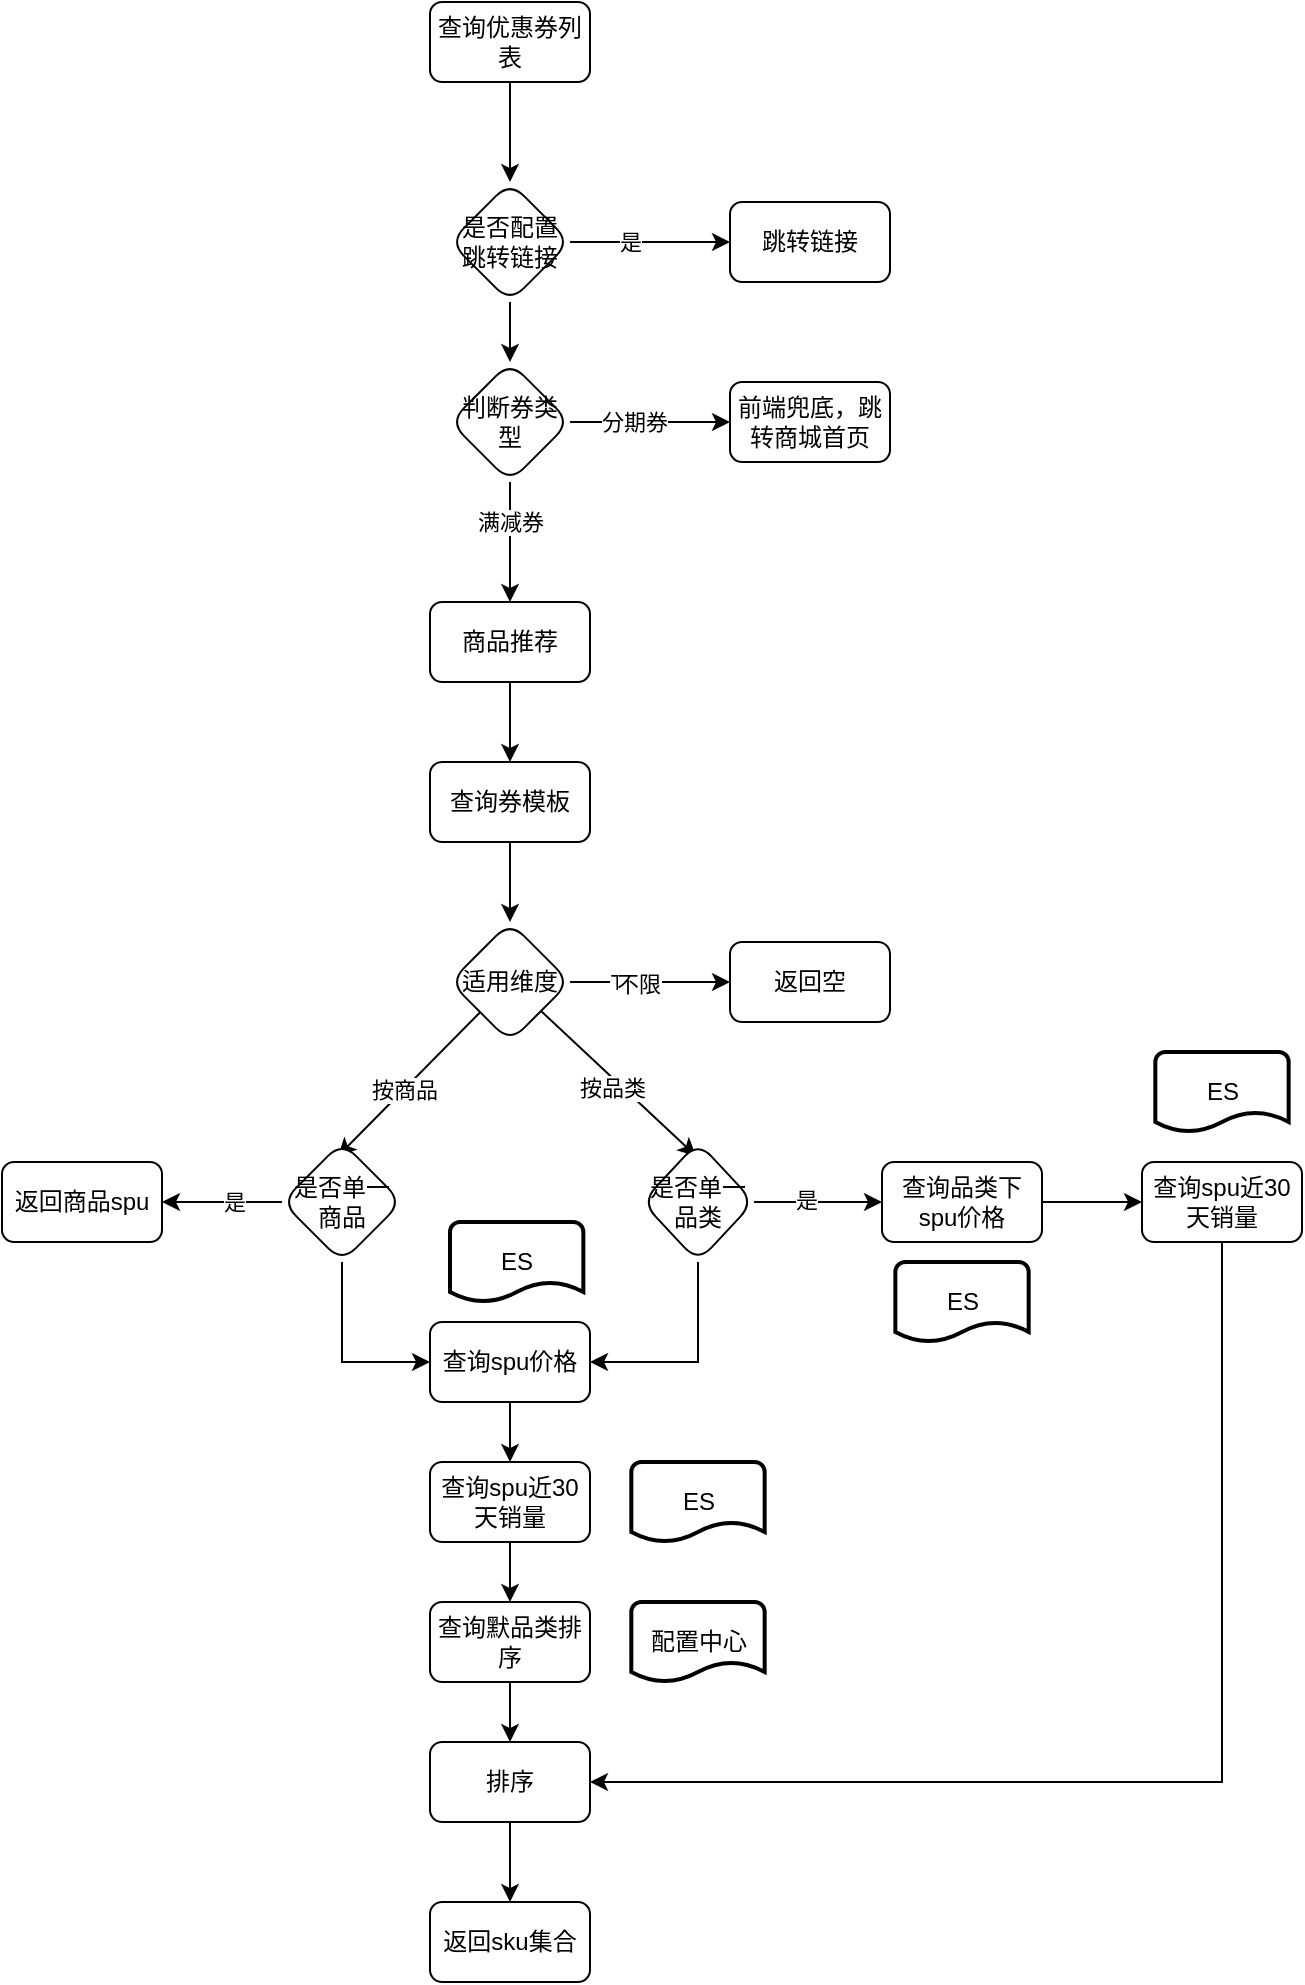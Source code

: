 <mxfile version="21.6.6" type="github">
  <diagram name="第 1 页" id="cRqL5wL2QrjcG-yW-abp">
    <mxGraphModel dx="1379" dy="876" grid="1" gridSize="10" guides="1" tooltips="1" connect="1" arrows="1" fold="1" page="1" pageScale="1" pageWidth="827" pageHeight="1169" math="0" shadow="0">
      <root>
        <mxCell id="0" />
        <mxCell id="1" parent="0" />
        <mxCell id="9b4i9IM0yIl_E8x_9MC1-3" style="edgeStyle=orthogonalEdgeStyle;rounded=0;orthogonalLoop=1;jettySize=auto;html=1;" parent="1" source="9b4i9IM0yIl_E8x_9MC1-1" target="9b4i9IM0yIl_E8x_9MC1-2" edge="1">
          <mxGeometry relative="1" as="geometry" />
        </mxCell>
        <mxCell id="9b4i9IM0yIl_E8x_9MC1-1" value="商品推荐" style="rounded=1;whiteSpace=wrap;html=1;" parent="1" vertex="1">
          <mxGeometry x="334" y="360" width="80" height="40" as="geometry" />
        </mxCell>
        <mxCell id="9b4i9IM0yIl_E8x_9MC1-22" style="edgeStyle=orthogonalEdgeStyle;rounded=0;orthogonalLoop=1;jettySize=auto;html=1;entryX=0.5;entryY=0;entryDx=0;entryDy=0;" parent="1" source="9b4i9IM0yIl_E8x_9MC1-2" target="9b4i9IM0yIl_E8x_9MC1-21" edge="1">
          <mxGeometry relative="1" as="geometry" />
        </mxCell>
        <mxCell id="9b4i9IM0yIl_E8x_9MC1-2" value="查询券模板" style="rounded=1;whiteSpace=wrap;html=1;" parent="1" vertex="1">
          <mxGeometry x="334" y="440" width="80" height="40" as="geometry" />
        </mxCell>
        <mxCell id="9b4i9IM0yIl_E8x_9MC1-8" value="" style="edgeStyle=orthogonalEdgeStyle;rounded=0;orthogonalLoop=1;jettySize=auto;html=1;" parent="1" source="9b4i9IM0yIl_E8x_9MC1-6" target="9b4i9IM0yIl_E8x_9MC1-7" edge="1">
          <mxGeometry relative="1" as="geometry" />
        </mxCell>
        <mxCell id="9b4i9IM0yIl_E8x_9MC1-6" value="查询优惠券列表" style="rounded=1;whiteSpace=wrap;html=1;" parent="1" vertex="1">
          <mxGeometry x="334" y="60" width="80" height="40" as="geometry" />
        </mxCell>
        <mxCell id="9b4i9IM0yIl_E8x_9MC1-10" style="edgeStyle=orthogonalEdgeStyle;rounded=0;orthogonalLoop=1;jettySize=auto;html=1;entryX=0;entryY=0.5;entryDx=0;entryDy=0;" parent="1" source="9b4i9IM0yIl_E8x_9MC1-7" target="9b4i9IM0yIl_E8x_9MC1-9" edge="1">
          <mxGeometry relative="1" as="geometry" />
        </mxCell>
        <mxCell id="9b4i9IM0yIl_E8x_9MC1-11" value="是" style="edgeLabel;html=1;align=center;verticalAlign=middle;resizable=0;points=[];" parent="9b4i9IM0yIl_E8x_9MC1-10" vertex="1" connectable="0">
          <mxGeometry x="-0.425" y="-1" relative="1" as="geometry">
            <mxPoint x="7" y="-1" as="offset" />
          </mxGeometry>
        </mxCell>
        <mxCell id="9b4i9IM0yIl_E8x_9MC1-18" style="edgeStyle=orthogonalEdgeStyle;rounded=0;orthogonalLoop=1;jettySize=auto;html=1;entryX=0.5;entryY=0;entryDx=0;entryDy=0;" parent="1" source="9b4i9IM0yIl_E8x_9MC1-7" target="9b4i9IM0yIl_E8x_9MC1-12" edge="1">
          <mxGeometry relative="1" as="geometry" />
        </mxCell>
        <mxCell id="9b4i9IM0yIl_E8x_9MC1-7" value="是否配置跳转链接" style="rhombus;whiteSpace=wrap;html=1;rounded=1;" parent="1" vertex="1">
          <mxGeometry x="344" y="150" width="60" height="60" as="geometry" />
        </mxCell>
        <mxCell id="9b4i9IM0yIl_E8x_9MC1-9" value="跳转链接" style="rounded=1;whiteSpace=wrap;html=1;" parent="1" vertex="1">
          <mxGeometry x="484" y="160" width="80" height="40" as="geometry" />
        </mxCell>
        <mxCell id="9b4i9IM0yIl_E8x_9MC1-14" style="edgeStyle=orthogonalEdgeStyle;rounded=0;orthogonalLoop=1;jettySize=auto;html=1;exitX=1;exitY=0.5;exitDx=0;exitDy=0;" parent="1" source="9b4i9IM0yIl_E8x_9MC1-12" target="9b4i9IM0yIl_E8x_9MC1-13" edge="1">
          <mxGeometry relative="1" as="geometry" />
        </mxCell>
        <mxCell id="9b4i9IM0yIl_E8x_9MC1-17" value="分期券" style="edgeLabel;html=1;align=center;verticalAlign=middle;resizable=0;points=[];" parent="9b4i9IM0yIl_E8x_9MC1-14" vertex="1" connectable="0">
          <mxGeometry x="-0.2" relative="1" as="geometry">
            <mxPoint as="offset" />
          </mxGeometry>
        </mxCell>
        <mxCell id="9b4i9IM0yIl_E8x_9MC1-19" style="edgeStyle=orthogonalEdgeStyle;rounded=0;orthogonalLoop=1;jettySize=auto;html=1;exitX=0.5;exitY=1;exitDx=0;exitDy=0;entryX=0.5;entryY=0;entryDx=0;entryDy=0;" parent="1" source="9b4i9IM0yIl_E8x_9MC1-12" target="9b4i9IM0yIl_E8x_9MC1-1" edge="1">
          <mxGeometry relative="1" as="geometry" />
        </mxCell>
        <mxCell id="9b4i9IM0yIl_E8x_9MC1-20" value="满减券" style="edgeLabel;html=1;align=center;verticalAlign=middle;resizable=0;points=[];" parent="9b4i9IM0yIl_E8x_9MC1-19" vertex="1" connectable="0">
          <mxGeometry x="-0.633" y="-3" relative="1" as="geometry">
            <mxPoint x="3" y="9" as="offset" />
          </mxGeometry>
        </mxCell>
        <mxCell id="9b4i9IM0yIl_E8x_9MC1-12" value="判断券类型" style="rhombus;whiteSpace=wrap;html=1;rounded=1;" parent="1" vertex="1">
          <mxGeometry x="344" y="240" width="60" height="60" as="geometry" />
        </mxCell>
        <mxCell id="9b4i9IM0yIl_E8x_9MC1-13" value="前端兜底，跳转商城首页" style="rounded=1;whiteSpace=wrap;html=1;" parent="1" vertex="1">
          <mxGeometry x="484" y="250" width="80" height="40" as="geometry" />
        </mxCell>
        <mxCell id="9b4i9IM0yIl_E8x_9MC1-24" style="edgeStyle=orthogonalEdgeStyle;rounded=0;orthogonalLoop=1;jettySize=auto;html=1;entryX=0;entryY=0.5;entryDx=0;entryDy=0;" parent="1" source="9b4i9IM0yIl_E8x_9MC1-21" target="9b4i9IM0yIl_E8x_9MC1-23" edge="1">
          <mxGeometry relative="1" as="geometry" />
        </mxCell>
        <mxCell id="9b4i9IM0yIl_E8x_9MC1-25" value="Text" style="edgeLabel;html=1;align=center;verticalAlign=middle;resizable=0;points=[];" parent="9b4i9IM0yIl_E8x_9MC1-24" vertex="1" connectable="0">
          <mxGeometry x="-0.4" y="-5" relative="1" as="geometry">
            <mxPoint x="6" y="-5" as="offset" />
          </mxGeometry>
        </mxCell>
        <mxCell id="9b4i9IM0yIl_E8x_9MC1-26" value="不限" style="edgeLabel;html=1;align=center;verticalAlign=middle;resizable=0;points=[];" parent="9b4i9IM0yIl_E8x_9MC1-24" vertex="1" connectable="0">
          <mxGeometry x="-0.15" y="-1" relative="1" as="geometry">
            <mxPoint as="offset" />
          </mxGeometry>
        </mxCell>
        <mxCell id="9b4i9IM0yIl_E8x_9MC1-29" style="rounded=0;orthogonalLoop=1;jettySize=auto;html=1;entryX=0.467;entryY=0.117;entryDx=0;entryDy=0;entryPerimeter=0;" parent="1" source="9b4i9IM0yIl_E8x_9MC1-21" target="9b4i9IM0yIl_E8x_9MC1-33" edge="1">
          <mxGeometry relative="1" as="geometry">
            <mxPoint x="318" y="630" as="targetPoint" />
          </mxGeometry>
        </mxCell>
        <mxCell id="9b4i9IM0yIl_E8x_9MC1-31" value="按商品" style="edgeLabel;html=1;align=center;verticalAlign=middle;resizable=0;points=[];" parent="9b4i9IM0yIl_E8x_9MC1-29" vertex="1" connectable="0">
          <mxGeometry x="0.074" relative="1" as="geometry">
            <mxPoint as="offset" />
          </mxGeometry>
        </mxCell>
        <mxCell id="9b4i9IM0yIl_E8x_9MC1-30" style="rounded=0;orthogonalLoop=1;jettySize=auto;html=1;entryX=0.482;entryY=0.117;entryDx=0;entryDy=0;entryPerimeter=0;" parent="1" source="9b4i9IM0yIl_E8x_9MC1-21" target="9b4i9IM0yIl_E8x_9MC1-34" edge="1">
          <mxGeometry relative="1" as="geometry">
            <mxPoint x="446" y="630" as="targetPoint" />
          </mxGeometry>
        </mxCell>
        <mxCell id="9b4i9IM0yIl_E8x_9MC1-32" value="按品类" style="edgeLabel;html=1;align=center;verticalAlign=middle;resizable=0;points=[];" parent="9b4i9IM0yIl_E8x_9MC1-30" vertex="1" connectable="0">
          <mxGeometry x="-0.019" y="2" relative="1" as="geometry">
            <mxPoint x="-4" y="4" as="offset" />
          </mxGeometry>
        </mxCell>
        <mxCell id="9b4i9IM0yIl_E8x_9MC1-21" value="适用维度" style="rhombus;whiteSpace=wrap;html=1;rounded=1;" parent="1" vertex="1">
          <mxGeometry x="344" y="520" width="60" height="60" as="geometry" />
        </mxCell>
        <mxCell id="9b4i9IM0yIl_E8x_9MC1-23" value="返回空" style="rounded=1;whiteSpace=wrap;html=1;" parent="1" vertex="1">
          <mxGeometry x="484" y="530" width="80" height="40" as="geometry" />
        </mxCell>
        <mxCell id="9b4i9IM0yIl_E8x_9MC1-37" style="edgeStyle=orthogonalEdgeStyle;rounded=0;orthogonalLoop=1;jettySize=auto;html=1;" parent="1" source="9b4i9IM0yIl_E8x_9MC1-33" target="9b4i9IM0yIl_E8x_9MC1-36" edge="1">
          <mxGeometry relative="1" as="geometry" />
        </mxCell>
        <mxCell id="9b4i9IM0yIl_E8x_9MC1-38" value="是" style="edgeLabel;html=1;align=center;verticalAlign=middle;resizable=0;points=[];" parent="9b4i9IM0yIl_E8x_9MC1-37" vertex="1" connectable="0">
          <mxGeometry x="-0.2" y="3" relative="1" as="geometry">
            <mxPoint y="-3" as="offset" />
          </mxGeometry>
        </mxCell>
        <mxCell id="9b4i9IM0yIl_E8x_9MC1-40" style="edgeStyle=orthogonalEdgeStyle;rounded=0;orthogonalLoop=1;jettySize=auto;html=1;entryX=0;entryY=0.5;entryDx=0;entryDy=0;exitX=0.5;exitY=1;exitDx=0;exitDy=0;" parent="1" source="9b4i9IM0yIl_E8x_9MC1-33" target="9b4i9IM0yIl_E8x_9MC1-39" edge="1">
          <mxGeometry relative="1" as="geometry" />
        </mxCell>
        <mxCell id="9b4i9IM0yIl_E8x_9MC1-33" value="是否单一商品" style="rhombus;whiteSpace=wrap;html=1;rounded=1;" parent="1" vertex="1">
          <mxGeometry x="260" y="630" width="60" height="60" as="geometry" />
        </mxCell>
        <mxCell id="9b4i9IM0yIl_E8x_9MC1-51" style="edgeStyle=orthogonalEdgeStyle;rounded=0;orthogonalLoop=1;jettySize=auto;html=1;" parent="1" source="9b4i9IM0yIl_E8x_9MC1-34" target="9b4i9IM0yIl_E8x_9MC1-49" edge="1">
          <mxGeometry relative="1" as="geometry" />
        </mxCell>
        <mxCell id="9b4i9IM0yIl_E8x_9MC1-53" value="是" style="edgeLabel;html=1;align=center;verticalAlign=middle;resizable=0;points=[];" parent="9b4i9IM0yIl_E8x_9MC1-51" vertex="1" connectable="0">
          <mxGeometry x="-0.182" y="1" relative="1" as="geometry">
            <mxPoint as="offset" />
          </mxGeometry>
        </mxCell>
        <mxCell id="9b4i9IM0yIl_E8x_9MC1-56" style="edgeStyle=orthogonalEdgeStyle;rounded=0;orthogonalLoop=1;jettySize=auto;html=1;entryX=1;entryY=0.5;entryDx=0;entryDy=0;exitX=0.5;exitY=1;exitDx=0;exitDy=0;" parent="1" source="9b4i9IM0yIl_E8x_9MC1-34" target="9b4i9IM0yIl_E8x_9MC1-39" edge="1">
          <mxGeometry relative="1" as="geometry" />
        </mxCell>
        <mxCell id="9b4i9IM0yIl_E8x_9MC1-34" value="是否单一品类" style="rhombus;whiteSpace=wrap;html=1;rounded=1;" parent="1" vertex="1">
          <mxGeometry x="440" y="630" width="56" height="60" as="geometry" />
        </mxCell>
        <mxCell id="9b4i9IM0yIl_E8x_9MC1-36" value="返回商品spu" style="rounded=1;whiteSpace=wrap;html=1;" parent="1" vertex="1">
          <mxGeometry x="120" y="640" width="80" height="40" as="geometry" />
        </mxCell>
        <mxCell id="9b4i9IM0yIl_E8x_9MC1-42" style="edgeStyle=orthogonalEdgeStyle;rounded=0;orthogonalLoop=1;jettySize=auto;html=1;exitX=0.5;exitY=1;exitDx=0;exitDy=0;" parent="1" source="9b4i9IM0yIl_E8x_9MC1-39" target="9b4i9IM0yIl_E8x_9MC1-41" edge="1">
          <mxGeometry relative="1" as="geometry" />
        </mxCell>
        <mxCell id="9b4i9IM0yIl_E8x_9MC1-39" value="查询spu价格" style="rounded=1;whiteSpace=wrap;html=1;" parent="1" vertex="1">
          <mxGeometry x="334" y="720" width="80" height="40" as="geometry" />
        </mxCell>
        <mxCell id="9b4i9IM0yIl_E8x_9MC1-46" style="edgeStyle=orthogonalEdgeStyle;rounded=0;orthogonalLoop=1;jettySize=auto;html=1;entryX=0.5;entryY=0;entryDx=0;entryDy=0;exitX=0.5;exitY=1;exitDx=0;exitDy=0;" parent="1" source="9b4i9IM0yIl_E8x_9MC1-41" target="9b4i9IM0yIl_E8x_9MC1-45" edge="1">
          <mxGeometry relative="1" as="geometry" />
        </mxCell>
        <mxCell id="9b4i9IM0yIl_E8x_9MC1-41" value="查询spu近30天销量" style="rounded=1;whiteSpace=wrap;html=1;" parent="1" vertex="1">
          <mxGeometry x="334" y="790" width="80" height="40" as="geometry" />
        </mxCell>
        <mxCell id="9b4i9IM0yIl_E8x_9MC1-48" style="edgeStyle=orthogonalEdgeStyle;rounded=0;orthogonalLoop=1;jettySize=auto;html=1;exitX=0.5;exitY=1;exitDx=0;exitDy=0;" parent="1" source="9b4i9IM0yIl_E8x_9MC1-45" target="9b4i9IM0yIl_E8x_9MC1-47" edge="1">
          <mxGeometry relative="1" as="geometry" />
        </mxCell>
        <mxCell id="9b4i9IM0yIl_E8x_9MC1-45" value="查询默品类排序" style="rounded=1;whiteSpace=wrap;html=1;" parent="1" vertex="1">
          <mxGeometry x="334" y="860" width="80" height="40" as="geometry" />
        </mxCell>
        <mxCell id="9b4i9IM0yIl_E8x_9MC1-60" style="edgeStyle=orthogonalEdgeStyle;rounded=0;orthogonalLoop=1;jettySize=auto;html=1;" parent="1" source="9b4i9IM0yIl_E8x_9MC1-47" target="9b4i9IM0yIl_E8x_9MC1-59" edge="1">
          <mxGeometry relative="1" as="geometry" />
        </mxCell>
        <mxCell id="9b4i9IM0yIl_E8x_9MC1-47" value="排序" style="rounded=1;whiteSpace=wrap;html=1;" parent="1" vertex="1">
          <mxGeometry x="334" y="930" width="80" height="40" as="geometry" />
        </mxCell>
        <mxCell id="9b4i9IM0yIl_E8x_9MC1-52" style="edgeStyle=orthogonalEdgeStyle;rounded=0;orthogonalLoop=1;jettySize=auto;html=1;entryX=0;entryY=0.5;entryDx=0;entryDy=0;" parent="1" source="9b4i9IM0yIl_E8x_9MC1-49" target="9b4i9IM0yIl_E8x_9MC1-50" edge="1">
          <mxGeometry relative="1" as="geometry" />
        </mxCell>
        <mxCell id="9b4i9IM0yIl_E8x_9MC1-49" value="查询品类下spu价格" style="rounded=1;whiteSpace=wrap;html=1;" parent="1" vertex="1">
          <mxGeometry x="560" y="640" width="80" height="40" as="geometry" />
        </mxCell>
        <mxCell id="9b4i9IM0yIl_E8x_9MC1-54" style="edgeStyle=orthogonalEdgeStyle;rounded=0;orthogonalLoop=1;jettySize=auto;html=1;entryX=1;entryY=0.5;entryDx=0;entryDy=0;exitX=0.5;exitY=1;exitDx=0;exitDy=0;" parent="1" source="9b4i9IM0yIl_E8x_9MC1-50" target="9b4i9IM0yIl_E8x_9MC1-47" edge="1">
          <mxGeometry relative="1" as="geometry" />
        </mxCell>
        <mxCell id="9b4i9IM0yIl_E8x_9MC1-50" value="查询spu近30天销量" style="rounded=1;whiteSpace=wrap;html=1;" parent="1" vertex="1">
          <mxGeometry x="690" y="640" width="80" height="40" as="geometry" />
        </mxCell>
        <mxCell id="9b4i9IM0yIl_E8x_9MC1-59" value="返回sku集合" style="rounded=1;whiteSpace=wrap;html=1;" parent="1" vertex="1">
          <mxGeometry x="334" y="1010" width="80" height="40" as="geometry" />
        </mxCell>
        <mxCell id="yh_svcMYM_elY1nUcCpf-2" value="ES" style="strokeWidth=2;html=1;shape=mxgraph.flowchart.document2;whiteSpace=wrap;size=0.25;" vertex="1" parent="1">
          <mxGeometry x="434.66" y="790" width="66.67" height="40" as="geometry" />
        </mxCell>
        <mxCell id="yh_svcMYM_elY1nUcCpf-3" value="ES" style="strokeWidth=2;html=1;shape=mxgraph.flowchart.document2;whiteSpace=wrap;size=0.25;" vertex="1" parent="1">
          <mxGeometry x="566.67" y="690" width="66.67" height="40" as="geometry" />
        </mxCell>
        <mxCell id="yh_svcMYM_elY1nUcCpf-4" value="配置中心" style="strokeWidth=2;html=1;shape=mxgraph.flowchart.document2;whiteSpace=wrap;size=0.25;" vertex="1" parent="1">
          <mxGeometry x="434.66" y="860" width="66.67" height="40" as="geometry" />
        </mxCell>
        <mxCell id="yh_svcMYM_elY1nUcCpf-5" value="ES" style="strokeWidth=2;html=1;shape=mxgraph.flowchart.document2;whiteSpace=wrap;size=0.25;" vertex="1" parent="1">
          <mxGeometry x="344" y="670" width="66.67" height="40" as="geometry" />
        </mxCell>
        <mxCell id="yh_svcMYM_elY1nUcCpf-6" value="ES" style="strokeWidth=2;html=1;shape=mxgraph.flowchart.document2;whiteSpace=wrap;size=0.25;" vertex="1" parent="1">
          <mxGeometry x="696.66" y="585" width="66.67" height="40" as="geometry" />
        </mxCell>
      </root>
    </mxGraphModel>
  </diagram>
</mxfile>
